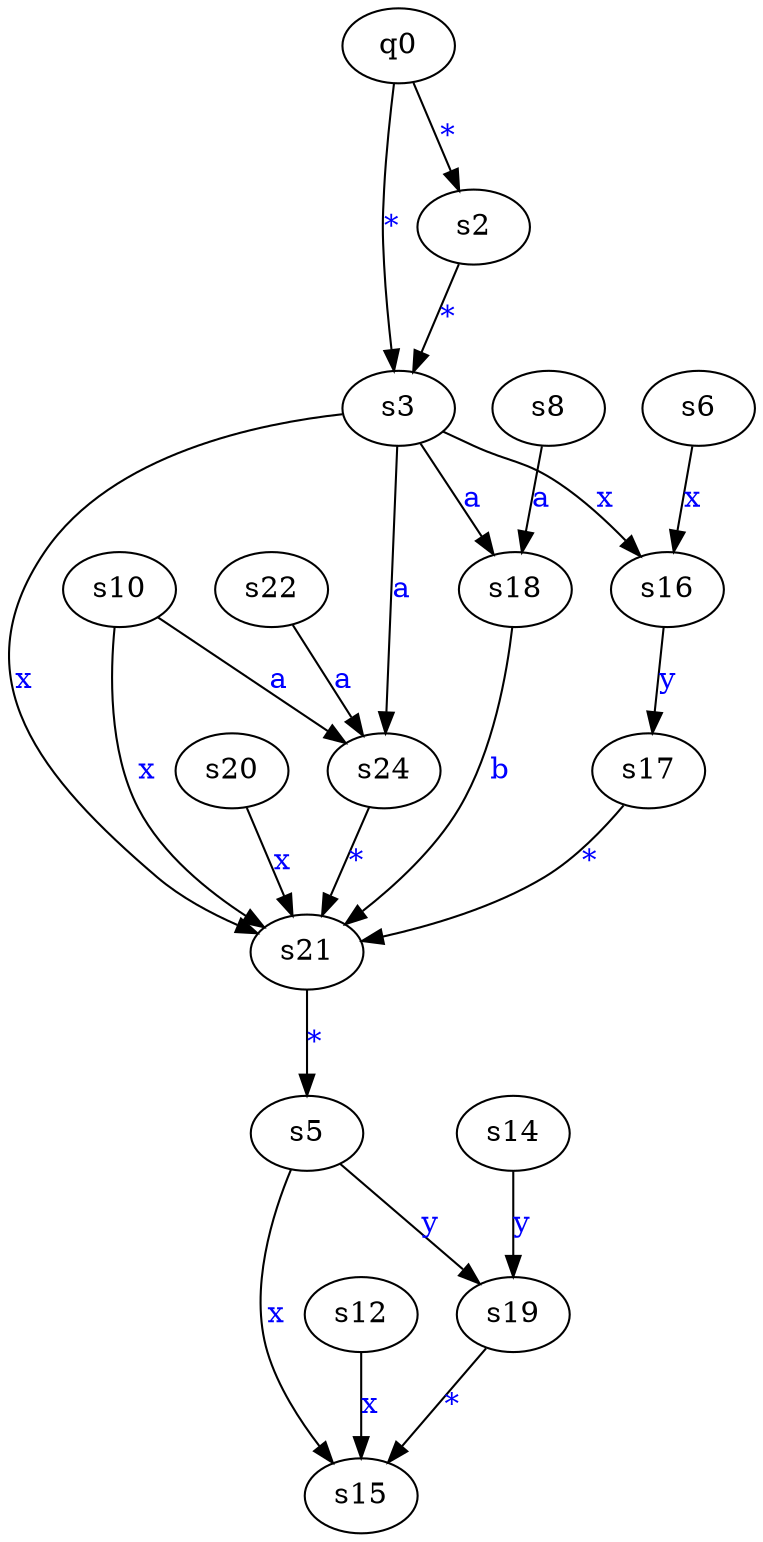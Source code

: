 digraph G {
	"s10"->"s24"[ label=<<font color="blue">a</font>> ];
	"s6"->"s16"[ label=<<font color="blue">x</font>> ];
	"s19"->"s15"[ label=<<font color="blue">*</font>> ];
	"s20"->"s21"[ label=<<font color="blue">x</font>> ];
	"s12"->"s15"[ label=<<font color="blue">x</font>> ];
	"s3"->"s18"[ label=<<font color="blue">a</font>> ];
	"s3"->"s21"[ label=<<font color="blue">x</font>> ];
	"s14"->"s19"[ label=<<font color="blue">y</font>> ];
	"s16"->"s17"[ label=<<font color="blue">y</font>> ];
	"s8"->"s18"[ label=<<font color="blue">a</font>> ];
	"s5"->"s19"[ label=<<font color="blue">y</font>> ];
	"s17"->"s21"[ label=<<font color="blue">*</font>> ];
	"s18"->"s21"[ label=<<font color="blue">b</font>> ];
	"s5"->"s15"[ label=<<font color="blue">x</font>> ];
	"q0"->"s2"[ label=<<font color="blue">*</font>> ];
	"s3"->"s24"[ label=<<font color="blue">a</font>> ];
	"s22"->"s24"[ label=<<font color="blue">a</font>> ];
	"s24"->"s21"[ label=<<font color="blue">*</font>> ];
	"q0"->"s3"[ label=<<font color="blue">*</font>> ];
	"s3"->"s16"[ label=<<font color="blue">x</font>> ];
	"s10"->"s21"[ label=<<font color="blue">x</font>> ];
	"s21"->"s5"[ label=<<font color="blue">*</font>> ];
	"s2"->"s3"[ label=<<font color="blue">*</font>> ];
	"q0";
	"s10";
	"s12";
	"s14";
	"s15";
	"s16";
	"s17";
	"s18";
	"s19";
	"s2";
	"s20";
	"s21";
	"s22";
	"s24";
	"s3";
	"s5";
	"s6";
	"s8";

}

